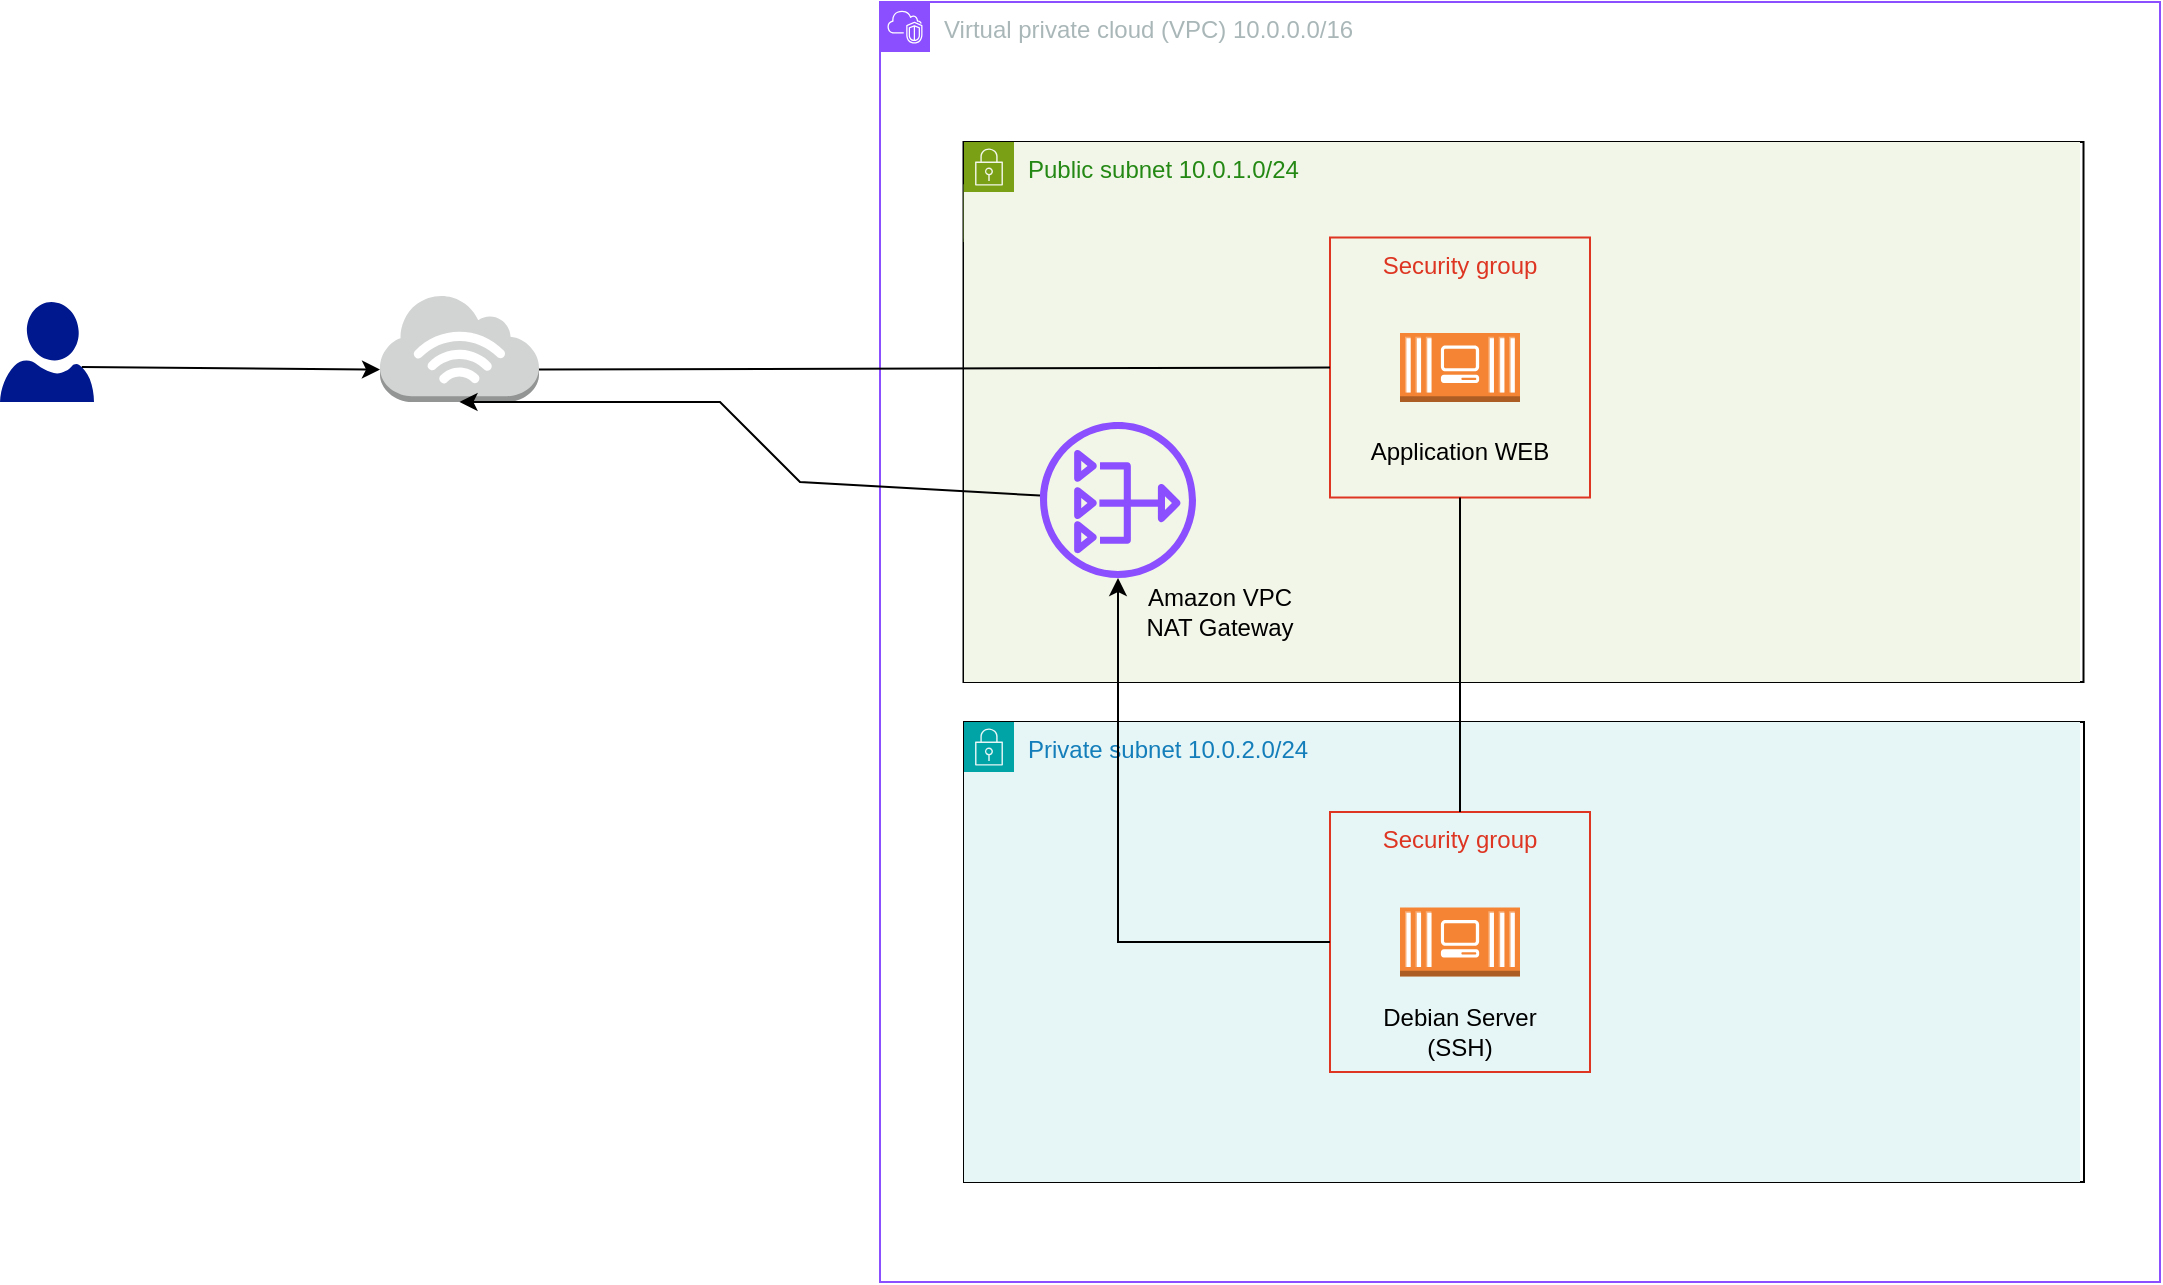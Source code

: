 <mxfile version="24.0.1" type="device">
  <diagram name="Page-1" id="ARvwwZHmxUtVStztkptg">
    <mxGraphModel dx="2220" dy="758" grid="1" gridSize="10" guides="1" tooltips="1" connect="1" arrows="1" fold="1" page="1" pageScale="1" pageWidth="827" pageHeight="1169" math="0" shadow="0">
      <root>
        <mxCell id="0" />
        <mxCell id="1" parent="0" />
        <mxCell id="B4heGAm6loS7uy85LJ3E-7" value="" style="rounded=0;whiteSpace=wrap;html=1;" vertex="1" parent="1">
          <mxGeometry x="321.75" y="110" width="560" height="270" as="geometry" />
        </mxCell>
        <mxCell id="B4heGAm6loS7uy85LJ3E-8" value="" style="rounded=0;whiteSpace=wrap;html=1;" vertex="1" parent="1">
          <mxGeometry x="322" y="400" width="560" height="230" as="geometry" />
        </mxCell>
        <mxCell id="B4heGAm6loS7uy85LJ3E-13" value="" style="outlineConnect=0;dashed=0;verticalLabelPosition=bottom;verticalAlign=top;align=center;html=1;shape=mxgraph.aws3.permissions;fillColor=#759C3E;gradientColor=none;" vertex="1" parent="1">
          <mxGeometry x="321.75" y="110" width="38" height="50" as="geometry" />
        </mxCell>
        <mxCell id="B4heGAm6loS7uy85LJ3E-20" value="Public subnet 10.0.1.0/24" style="points=[[0,0],[0.25,0],[0.5,0],[0.75,0],[1,0],[1,0.25],[1,0.5],[1,0.75],[1,1],[0.75,1],[0.5,1],[0.25,1],[0,1],[0,0.75],[0,0.5],[0,0.25]];outlineConnect=0;gradientColor=none;html=1;whiteSpace=wrap;fontSize=12;fontStyle=0;container=1;pointerEvents=0;collapsible=0;recursiveResize=0;shape=mxgraph.aws4.group;grIcon=mxgraph.aws4.group_security_group;grStroke=0;strokeColor=#7AA116;fillColor=#F2F6E8;verticalAlign=top;align=left;spacingLeft=30;fontColor=#248814;dashed=0;" vertex="1" parent="1">
          <mxGeometry x="322" y="110" width="558" height="270" as="geometry" />
        </mxCell>
        <mxCell id="B4heGAm6loS7uy85LJ3E-22" value="Security group" style="fillColor=none;strokeColor=#DD3522;verticalAlign=top;fontStyle=0;fontColor=#DD3522;whiteSpace=wrap;html=1;" vertex="1" parent="B4heGAm6loS7uy85LJ3E-20">
          <mxGeometry x="183" y="47.75" width="130" height="130" as="geometry" />
        </mxCell>
        <mxCell id="B4heGAm6loS7uy85LJ3E-24" value="" style="sketch=0;outlineConnect=0;fontColor=#232F3E;gradientColor=none;fillColor=#8C4FFF;strokeColor=none;dashed=0;verticalLabelPosition=bottom;verticalAlign=top;align=center;html=1;fontSize=12;fontStyle=0;aspect=fixed;pointerEvents=1;shape=mxgraph.aws4.nat_gateway;" vertex="1" parent="B4heGAm6loS7uy85LJ3E-20">
          <mxGeometry x="38" y="140" width="78" height="78" as="geometry" />
        </mxCell>
        <mxCell id="B4heGAm6loS7uy85LJ3E-37" value="Application WEB" style="text;html=1;align=center;verticalAlign=middle;whiteSpace=wrap;rounded=0;" vertex="1" parent="B4heGAm6loS7uy85LJ3E-20">
          <mxGeometry x="193" y="140" width="110" height="30" as="geometry" />
        </mxCell>
        <mxCell id="B4heGAm6loS7uy85LJ3E-3" value="" style="outlineConnect=0;dashed=0;verticalLabelPosition=bottom;verticalAlign=top;align=center;html=1;shape=mxgraph.aws3.ec2_compute_container_3;fillColor=#F58534;gradientColor=none;" vertex="1" parent="1">
          <mxGeometry x="540" y="205.5" width="60" height="34.5" as="geometry" />
        </mxCell>
        <mxCell id="B4heGAm6loS7uy85LJ3E-21" value="Private subnet 10.0.2.0/24" style="points=[[0,0],[0.25,0],[0.5,0],[0.75,0],[1,0],[1,0.25],[1,0.5],[1,0.75],[1,1],[0.75,1],[0.5,1],[0.25,1],[0,1],[0,0.75],[0,0.5],[0,0.25]];outlineConnect=0;gradientColor=none;html=1;whiteSpace=wrap;fontSize=12;fontStyle=0;container=1;pointerEvents=0;collapsible=0;recursiveResize=0;shape=mxgraph.aws4.group;grIcon=mxgraph.aws4.group_security_group;grStroke=0;strokeColor=#00A4A6;fillColor=#E6F6F7;verticalAlign=top;align=left;spacingLeft=30;fontColor=#147EBA;dashed=0;" vertex="1" parent="1">
          <mxGeometry x="322" y="400" width="558" height="230" as="geometry" />
        </mxCell>
        <mxCell id="B4heGAm6loS7uy85LJ3E-4" value="" style="outlineConnect=0;dashed=0;verticalLabelPosition=bottom;verticalAlign=top;align=center;html=1;shape=mxgraph.aws3.ec2_compute_container_3;fillColor=#F58534;gradientColor=none;" vertex="1" parent="1">
          <mxGeometry x="540" y="492.75" width="60" height="34.5" as="geometry" />
        </mxCell>
        <mxCell id="B4heGAm6loS7uy85LJ3E-23" value="Security group" style="fillColor=none;strokeColor=#DD3522;verticalAlign=top;fontStyle=0;fontColor=#DD3522;whiteSpace=wrap;html=1;" vertex="1" parent="1">
          <mxGeometry x="505" y="445" width="130" height="130" as="geometry" />
        </mxCell>
        <mxCell id="B4heGAm6loS7uy85LJ3E-25" value="" style="outlineConnect=0;dashed=0;verticalLabelPosition=bottom;verticalAlign=top;align=center;html=1;shape=mxgraph.aws3.internet_3;fillColor=#D2D3D3;gradientColor=none;" vertex="1" parent="1">
          <mxGeometry x="30" y="186" width="79.5" height="54" as="geometry" />
        </mxCell>
        <mxCell id="B4heGAm6loS7uy85LJ3E-26" value="" style="sketch=0;aspect=fixed;pointerEvents=1;shadow=0;dashed=0;html=1;strokeColor=none;labelPosition=center;verticalLabelPosition=bottom;verticalAlign=top;align=center;fillColor=#00188D;shape=mxgraph.azure.user" vertex="1" parent="1">
          <mxGeometry x="-160" y="190" width="47" height="50" as="geometry" />
        </mxCell>
        <mxCell id="B4heGAm6loS7uy85LJ3E-27" value="Virtual private cloud (VPC) 10.0.0.0/16" style="points=[[0,0],[0.25,0],[0.5,0],[0.75,0],[1,0],[1,0.25],[1,0.5],[1,0.75],[1,1],[0.75,1],[0.5,1],[0.25,1],[0,1],[0,0.75],[0,0.5],[0,0.25]];outlineConnect=0;gradientColor=none;html=1;whiteSpace=wrap;fontSize=12;fontStyle=0;container=1;pointerEvents=0;collapsible=0;recursiveResize=0;shape=mxgraph.aws4.group;grIcon=mxgraph.aws4.group_vpc2;strokeColor=#8C4FFF;fillColor=none;verticalAlign=top;align=left;spacingLeft=30;fontColor=#AAB7B8;dashed=0;" vertex="1" parent="1">
          <mxGeometry x="280" y="40" width="640" height="640" as="geometry" />
        </mxCell>
        <mxCell id="B4heGAm6loS7uy85LJ3E-35" value="Amazon VPC &lt;br&gt;NAT Gateway" style="text;html=1;align=center;verticalAlign=middle;whiteSpace=wrap;rounded=0;" vertex="1" parent="B4heGAm6loS7uy85LJ3E-27">
          <mxGeometry x="120" y="280" width="100" height="50" as="geometry" />
        </mxCell>
        <mxCell id="B4heGAm6loS7uy85LJ3E-36" value="Debian Server (SSH)" style="text;html=1;align=center;verticalAlign=middle;whiteSpace=wrap;rounded=0;" vertex="1" parent="B4heGAm6loS7uy85LJ3E-27">
          <mxGeometry x="240" y="500" width="100" height="30" as="geometry" />
        </mxCell>
        <mxCell id="B4heGAm6loS7uy85LJ3E-29" value="" style="endArrow=none;html=1;rounded=0;exitX=1;exitY=0.7;exitDx=0;exitDy=0;exitPerimeter=0;entryX=0;entryY=0.5;entryDx=0;entryDy=0;" edge="1" parent="1" source="B4heGAm6loS7uy85LJ3E-25" target="B4heGAm6loS7uy85LJ3E-22">
          <mxGeometry width="50" height="50" relative="1" as="geometry">
            <mxPoint x="390" y="420" as="sourcePoint" />
            <mxPoint x="440" y="370" as="targetPoint" />
          </mxGeometry>
        </mxCell>
        <mxCell id="B4heGAm6loS7uy85LJ3E-30" value="" style="endArrow=none;html=1;rounded=0;entryX=0.5;entryY=1;entryDx=0;entryDy=0;exitX=0.5;exitY=0;exitDx=0;exitDy=0;" edge="1" parent="1" source="B4heGAm6loS7uy85LJ3E-23" target="B4heGAm6loS7uy85LJ3E-22">
          <mxGeometry width="50" height="50" relative="1" as="geometry">
            <mxPoint x="390" y="420" as="sourcePoint" />
            <mxPoint x="440" y="370" as="targetPoint" />
          </mxGeometry>
        </mxCell>
        <mxCell id="B4heGAm6loS7uy85LJ3E-32" value="" style="endArrow=classic;html=1;rounded=0;exitX=0;exitY=0.5;exitDx=0;exitDy=0;" edge="1" parent="1" source="B4heGAm6loS7uy85LJ3E-23" target="B4heGAm6loS7uy85LJ3E-24">
          <mxGeometry width="50" height="50" relative="1" as="geometry">
            <mxPoint x="390" y="420" as="sourcePoint" />
            <mxPoint x="440" y="370" as="targetPoint" />
            <Array as="points">
              <mxPoint x="399" y="510" />
            </Array>
          </mxGeometry>
        </mxCell>
        <mxCell id="B4heGAm6loS7uy85LJ3E-33" value="" style="endArrow=classic;html=1;rounded=0;entryX=0.5;entryY=1;entryDx=0;entryDy=0;entryPerimeter=0;" edge="1" parent="1" source="B4heGAm6loS7uy85LJ3E-24" target="B4heGAm6loS7uy85LJ3E-25">
          <mxGeometry width="50" height="50" relative="1" as="geometry">
            <mxPoint x="390" y="420" as="sourcePoint" />
            <mxPoint x="440" y="370" as="targetPoint" />
            <Array as="points">
              <mxPoint x="240" y="280" />
              <mxPoint x="200" y="240" />
            </Array>
          </mxGeometry>
        </mxCell>
        <mxCell id="B4heGAm6loS7uy85LJ3E-34" value="" style="endArrow=classic;html=1;rounded=0;entryX=0;entryY=0.7;entryDx=0;entryDy=0;entryPerimeter=0;exitX=0.87;exitY=0.65;exitDx=0;exitDy=0;exitPerimeter=0;" edge="1" parent="1" source="B4heGAm6loS7uy85LJ3E-26" target="B4heGAm6loS7uy85LJ3E-25">
          <mxGeometry width="50" height="50" relative="1" as="geometry">
            <mxPoint x="-90" y="224" as="sourcePoint" />
            <mxPoint x="440" y="370" as="targetPoint" />
          </mxGeometry>
        </mxCell>
      </root>
    </mxGraphModel>
  </diagram>
</mxfile>
